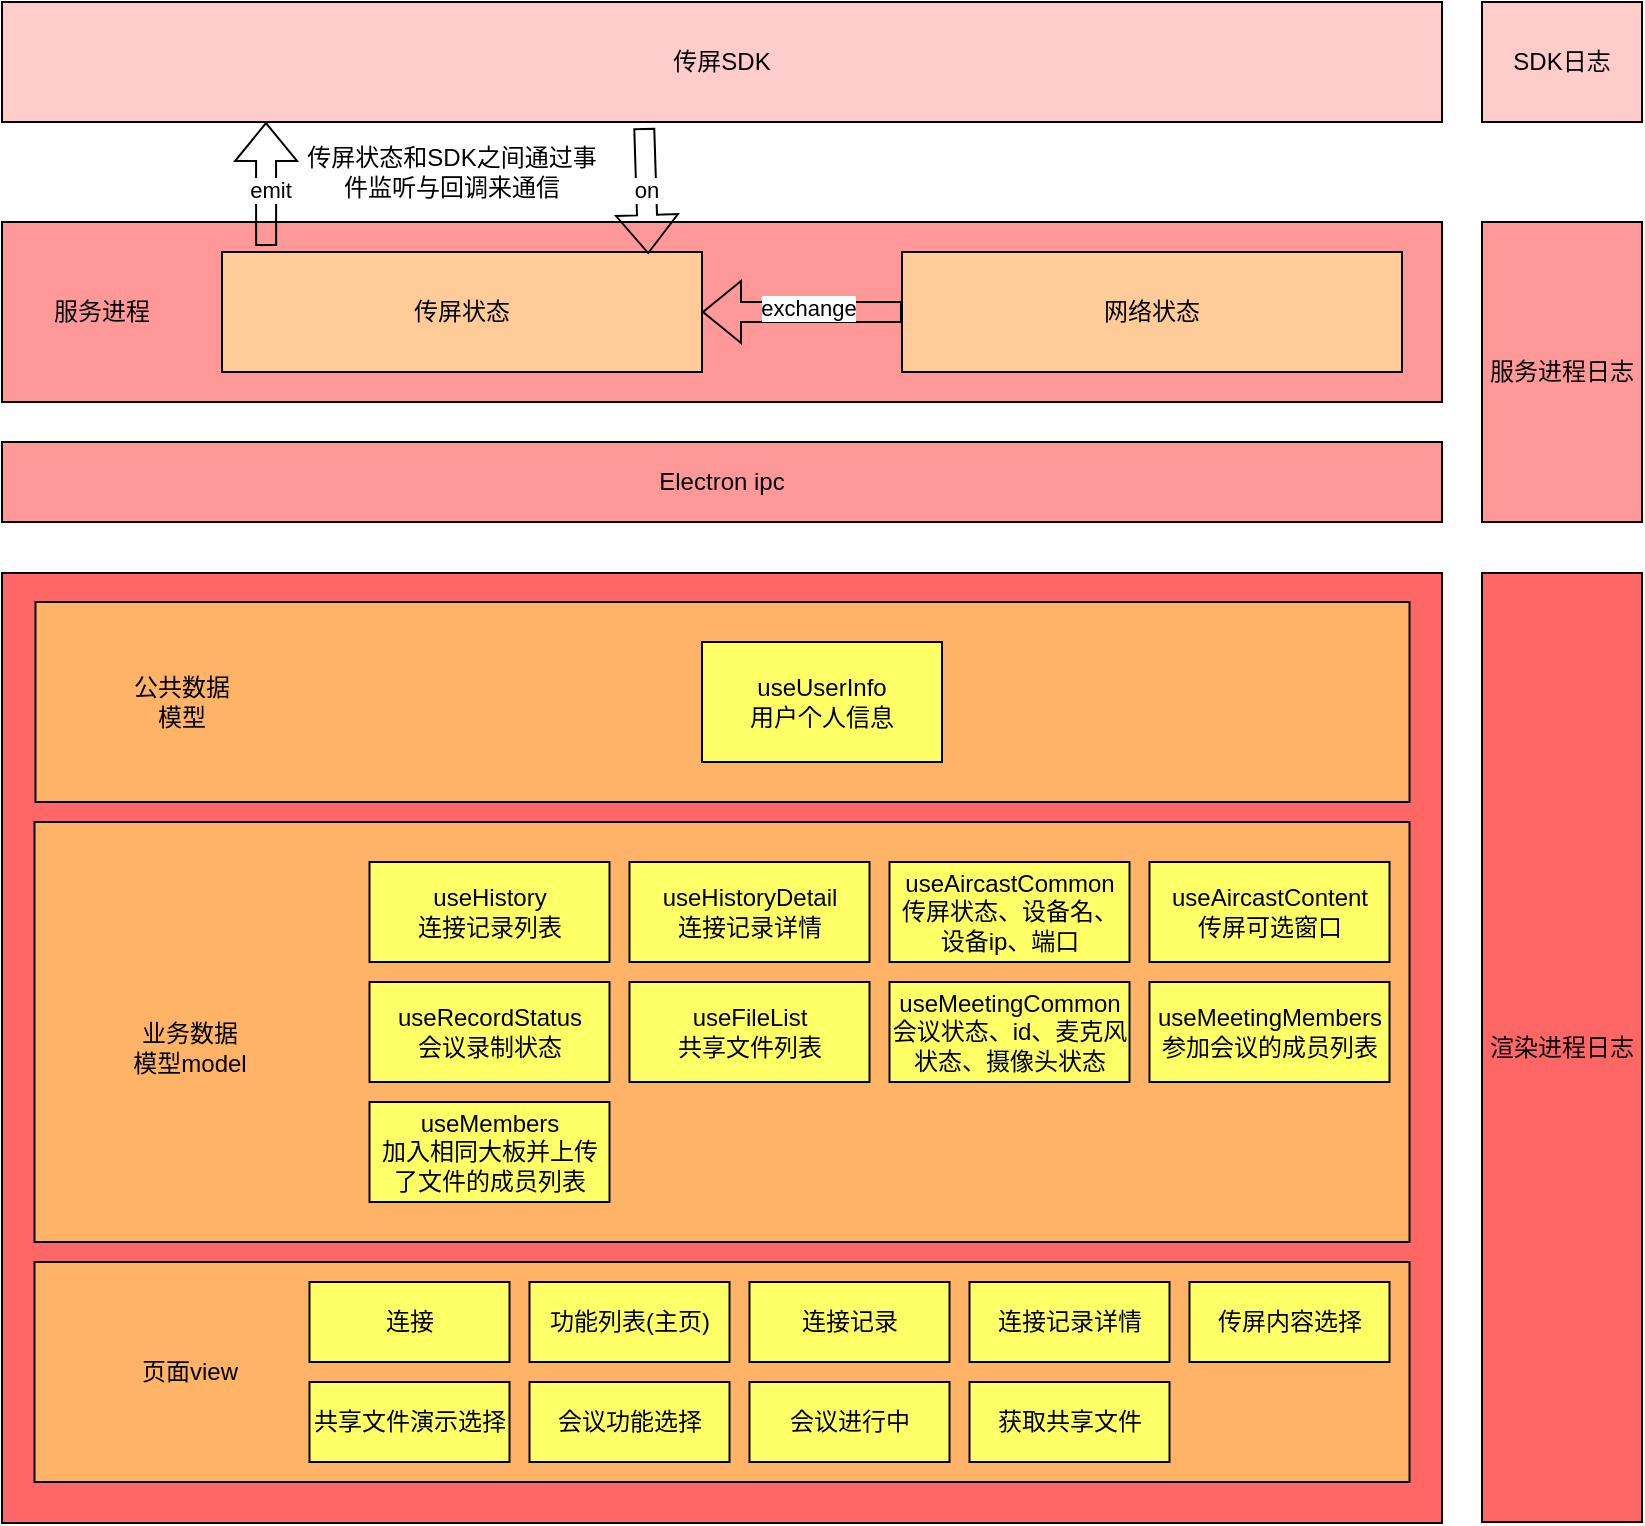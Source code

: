 <mxfile version="15.5.4" type="github">
  <diagram id="oEkb4R4ePAnymps7mvUW" name="Page-1">
    <mxGraphModel dx="2253" dy="826" grid="1" gridSize="10" guides="1" tooltips="1" connect="1" arrows="1" fold="1" page="1" pageScale="1" pageWidth="827" pageHeight="1169" math="0" shadow="0">
      <root>
        <mxCell id="0" />
        <mxCell id="1" parent="0" />
        <mxCell id="LoI9JoAHYq4iNbfU1Quv-1" value="" style="rounded=0;whiteSpace=wrap;html=1;fillColor=#FF9999;" vertex="1" parent="1">
          <mxGeometry x="-150" y="380" width="720" height="90" as="geometry" />
        </mxCell>
        <mxCell id="LoI9JoAHYq4iNbfU1Quv-2" value="传屏SDK" style="rounded=0;whiteSpace=wrap;html=1;fillColor=#FFCCCC;" vertex="1" parent="1">
          <mxGeometry x="-150" y="270" width="720" height="60" as="geometry" />
        </mxCell>
        <mxCell id="LoI9JoAHYq4iNbfU1Quv-3" value="传屏状态" style="rounded=0;whiteSpace=wrap;html=1;fillColor=#FFCC99;" vertex="1" parent="1">
          <mxGeometry x="-40" y="395" width="240" height="60" as="geometry" />
        </mxCell>
        <mxCell id="LoI9JoAHYq4iNbfU1Quv-4" value="网络状态" style="rounded=0;whiteSpace=wrap;html=1;fillColor=#FFCC99;" vertex="1" parent="1">
          <mxGeometry x="300" y="395" width="250" height="60" as="geometry" />
        </mxCell>
        <mxCell id="LoI9JoAHYq4iNbfU1Quv-6" value="Electron ipc" style="rounded=0;whiteSpace=wrap;html=1;fillColor=#FF9999;" vertex="1" parent="1">
          <mxGeometry x="-150" y="490" width="720" height="40" as="geometry" />
        </mxCell>
        <mxCell id="LoI9JoAHYq4iNbfU1Quv-7" value="服务进程" style="text;html=1;strokeColor=none;fillColor=none;align=center;verticalAlign=middle;whiteSpace=wrap;rounded=0;" vertex="1" parent="1">
          <mxGeometry x="-130" y="410" width="60" height="30" as="geometry" />
        </mxCell>
        <mxCell id="LoI9JoAHYq4iNbfU1Quv-8" value="" style="rounded=0;whiteSpace=wrap;html=1;fillColor=#FF6666;" vertex="1" parent="1">
          <mxGeometry x="-150" y="555.5" width="720" height="475" as="geometry" />
        </mxCell>
        <mxCell id="LoI9JoAHYq4iNbfU1Quv-9" value="服务进程日志" style="rounded=0;whiteSpace=wrap;html=1;fillColor=#FF9999;" vertex="1" parent="1">
          <mxGeometry x="590" y="380" width="80" height="150" as="geometry" />
        </mxCell>
        <mxCell id="LoI9JoAHYq4iNbfU1Quv-10" value="" style="shape=flexArrow;endArrow=classic;html=1;rounded=0;entryX=0.888;entryY=0.017;entryDx=0;entryDy=0;entryPerimeter=0;exitX=0.446;exitY=1.05;exitDx=0;exitDy=0;exitPerimeter=0;" edge="1" parent="1" source="LoI9JoAHYq4iNbfU1Quv-2" target="LoI9JoAHYq4iNbfU1Quv-3">
          <mxGeometry width="50" height="50" relative="1" as="geometry">
            <mxPoint x="321" y="300" as="sourcePoint" />
            <mxPoint x="390" y="300" as="targetPoint" />
            <Array as="points" />
          </mxGeometry>
        </mxCell>
        <mxCell id="LoI9JoAHYq4iNbfU1Quv-14" value="on" style="edgeLabel;html=1;align=center;verticalAlign=middle;resizable=0;points=[];" vertex="1" connectable="0" parent="LoI9JoAHYq4iNbfU1Quv-10">
          <mxGeometry x="-0.022" relative="1" as="geometry">
            <mxPoint as="offset" />
          </mxGeometry>
        </mxCell>
        <mxCell id="LoI9JoAHYq4iNbfU1Quv-11" value="" style="shape=flexArrow;endArrow=classic;html=1;rounded=0;exitX=0.092;exitY=-0.05;exitDx=0;exitDy=0;exitPerimeter=0;" edge="1" parent="1" source="LoI9JoAHYq4iNbfU1Quv-3">
          <mxGeometry width="50" height="50" relative="1" as="geometry">
            <mxPoint x="-50" y="370" as="sourcePoint" />
            <mxPoint x="-18" y="330" as="targetPoint" />
          </mxGeometry>
        </mxCell>
        <mxCell id="LoI9JoAHYq4iNbfU1Quv-13" value="emit" style="edgeLabel;html=1;align=center;verticalAlign=middle;resizable=0;points=[];" vertex="1" connectable="0" parent="LoI9JoAHYq4iNbfU1Quv-11">
          <mxGeometry x="-0.092" y="-2" relative="1" as="geometry">
            <mxPoint as="offset" />
          </mxGeometry>
        </mxCell>
        <mxCell id="LoI9JoAHYq4iNbfU1Quv-15" value="SDK日志" style="rounded=0;whiteSpace=wrap;html=1;fillColor=#FFCCCC;" vertex="1" parent="1">
          <mxGeometry x="590" y="270" width="80" height="60" as="geometry" />
        </mxCell>
        <mxCell id="LoI9JoAHYq4iNbfU1Quv-16" value="传屏状态和SDK之间通过事件监听与回调来通信" style="text;html=1;strokeColor=none;fillColor=none;align=center;verticalAlign=middle;whiteSpace=wrap;rounded=0;" vertex="1" parent="1">
          <mxGeometry y="340" width="150" height="30" as="geometry" />
        </mxCell>
        <mxCell id="LoI9JoAHYq4iNbfU1Quv-18" value="" style="shape=flexArrow;endArrow=classic;html=1;rounded=0;entryX=1;entryY=0.5;entryDx=0;entryDy=0;exitX=0;exitY=0.5;exitDx=0;exitDy=0;" edge="1" parent="1" source="LoI9JoAHYq4iNbfU1Quv-4" target="LoI9JoAHYq4iNbfU1Quv-3">
          <mxGeometry width="50" height="50" relative="1" as="geometry">
            <mxPoint x="240" y="450" as="sourcePoint" />
            <mxPoint x="250" y="400" as="targetPoint" />
          </mxGeometry>
        </mxCell>
        <mxCell id="LoI9JoAHYq4iNbfU1Quv-19" value="exchange" style="edgeLabel;html=1;align=center;verticalAlign=middle;resizable=0;points=[];" vertex="1" connectable="0" parent="LoI9JoAHYq4iNbfU1Quv-18">
          <mxGeometry x="-0.05" y="-2" relative="1" as="geometry">
            <mxPoint as="offset" />
          </mxGeometry>
        </mxCell>
        <mxCell id="LoI9JoAHYq4iNbfU1Quv-20" value="" style="rounded=0;whiteSpace=wrap;html=1;fillColor=#FFB366;" vertex="1" parent="1">
          <mxGeometry x="-133.75" y="900" width="687.5" height="110" as="geometry" />
        </mxCell>
        <mxCell id="LoI9JoAHYq4iNbfU1Quv-21" value="连接" style="rounded=0;whiteSpace=wrap;html=1;fillColor=#FFFF66;" vertex="1" parent="1">
          <mxGeometry x="3.75" y="910" width="100" height="40" as="geometry" />
        </mxCell>
        <mxCell id="LoI9JoAHYq4iNbfU1Quv-22" value="功能列表(主页)" style="rounded=0;whiteSpace=wrap;html=1;fillColor=#FFFF66;" vertex="1" parent="1">
          <mxGeometry x="113.75" y="910" width="100" height="40" as="geometry" />
        </mxCell>
        <mxCell id="LoI9JoAHYq4iNbfU1Quv-23" value="连接记录" style="rounded=0;whiteSpace=wrap;html=1;fillColor=#FFFF66;" vertex="1" parent="1">
          <mxGeometry x="223.75" y="910" width="100" height="40" as="geometry" />
        </mxCell>
        <mxCell id="LoI9JoAHYq4iNbfU1Quv-24" value="连接记录详情" style="rounded=0;whiteSpace=wrap;html=1;fillColor=#FFFF66;" vertex="1" parent="1">
          <mxGeometry x="333.75" y="910" width="100" height="40" as="geometry" />
        </mxCell>
        <mxCell id="LoI9JoAHYq4iNbfU1Quv-25" value="传屏内容选择" style="rounded=0;whiteSpace=wrap;html=1;fillColor=#FFFF66;" vertex="1" parent="1">
          <mxGeometry x="443.75" y="910" width="100" height="40" as="geometry" />
        </mxCell>
        <mxCell id="LoI9JoAHYq4iNbfU1Quv-26" value="共享文件演示选择" style="rounded=0;whiteSpace=wrap;html=1;fillColor=#FFFF66;" vertex="1" parent="1">
          <mxGeometry x="3.75" y="960" width="100" height="40" as="geometry" />
        </mxCell>
        <mxCell id="LoI9JoAHYq4iNbfU1Quv-27" value="会议功能选择" style="rounded=0;whiteSpace=wrap;html=1;fillColor=#FFFF66;" vertex="1" parent="1">
          <mxGeometry x="113.75" y="960" width="100" height="40" as="geometry" />
        </mxCell>
        <mxCell id="LoI9JoAHYq4iNbfU1Quv-28" value="会议进行中" style="rounded=0;whiteSpace=wrap;html=1;fillColor=#FFFF66;" vertex="1" parent="1">
          <mxGeometry x="223.75" y="960" width="100" height="40" as="geometry" />
        </mxCell>
        <mxCell id="LoI9JoAHYq4iNbfU1Quv-29" value="获取共享文件" style="rounded=0;whiteSpace=wrap;html=1;fillColor=#FFFF66;" vertex="1" parent="1">
          <mxGeometry x="333.75" y="960" width="100" height="40" as="geometry" />
        </mxCell>
        <mxCell id="LoI9JoAHYq4iNbfU1Quv-30" value="页面view" style="text;html=1;strokeColor=none;fillColor=none;align=center;verticalAlign=middle;whiteSpace=wrap;rounded=0;" vertex="1" parent="1">
          <mxGeometry x="-86.25" y="940" width="60" height="30" as="geometry" />
        </mxCell>
        <mxCell id="LoI9JoAHYq4iNbfU1Quv-31" value="" style="rounded=0;whiteSpace=wrap;html=1;fillColor=#FFB366;" vertex="1" parent="1">
          <mxGeometry x="-133.75" y="680" width="687.5" height="210" as="geometry" />
        </mxCell>
        <mxCell id="LoI9JoAHYq4iNbfU1Quv-32" value="useHistory&lt;br&gt;连接记录列表" style="rounded=0;whiteSpace=wrap;html=1;fillColor=#FFFF66;" vertex="1" parent="1">
          <mxGeometry x="33.75" y="700" width="120" height="50" as="geometry" />
        </mxCell>
        <mxCell id="LoI9JoAHYq4iNbfU1Quv-33" value="useHistoryDetail&lt;br&gt;连接记录详情" style="rounded=0;whiteSpace=wrap;html=1;fillColor=#FFFF66;" vertex="1" parent="1">
          <mxGeometry x="163.75" y="700" width="120" height="50" as="geometry" />
        </mxCell>
        <mxCell id="LoI9JoAHYq4iNbfU1Quv-34" value="useAircastCommon&lt;br&gt;传屏状态、设备名、设备ip、端口" style="rounded=0;whiteSpace=wrap;html=1;fillColor=#FFFF66;" vertex="1" parent="1">
          <mxGeometry x="293.75" y="700" width="120" height="50" as="geometry" />
        </mxCell>
        <mxCell id="LoI9JoAHYq4iNbfU1Quv-35" value="useAircastContent&lt;br&gt;传屏可选窗口" style="rounded=0;whiteSpace=wrap;html=1;fillColor=#FFFF66;" vertex="1" parent="1">
          <mxGeometry x="423.75" y="700" width="120" height="50" as="geometry" />
        </mxCell>
        <mxCell id="LoI9JoAHYq4iNbfU1Quv-38" value="useRecordStatus&lt;br&gt;会议录制状态" style="rounded=0;whiteSpace=wrap;html=1;fillColor=#FFFF66;" vertex="1" parent="1">
          <mxGeometry x="33.75" y="760" width="120" height="50" as="geometry" />
        </mxCell>
        <mxCell id="LoI9JoAHYq4iNbfU1Quv-39" value="useMembers&lt;br&gt;加入相同大板并上传了文件的成员列表" style="rounded=0;whiteSpace=wrap;html=1;fillColor=#FFFF66;" vertex="1" parent="1">
          <mxGeometry x="33.75" y="820" width="120" height="50" as="geometry" />
        </mxCell>
        <mxCell id="LoI9JoAHYq4iNbfU1Quv-40" value="useFileList&lt;br&gt;共享文件列表" style="rounded=0;whiteSpace=wrap;html=1;fillColor=#FFFF66;" vertex="1" parent="1">
          <mxGeometry x="163.75" y="760" width="120" height="50" as="geometry" />
        </mxCell>
        <mxCell id="LoI9JoAHYq4iNbfU1Quv-41" value="useMeetingCommon&lt;br&gt;会议状态、id、麦克风状态、摄像头状态" style="rounded=0;whiteSpace=wrap;html=1;fillColor=#FFFF66;" vertex="1" parent="1">
          <mxGeometry x="293.75" y="760" width="120" height="50" as="geometry" />
        </mxCell>
        <mxCell id="LoI9JoAHYq4iNbfU1Quv-42" value="useMeetingMembers&lt;br&gt;参加会议的成员列表" style="rounded=0;whiteSpace=wrap;html=1;fillColor=#FFFF66;" vertex="1" parent="1">
          <mxGeometry x="423.75" y="760" width="120" height="50" as="geometry" />
        </mxCell>
        <mxCell id="LoI9JoAHYq4iNbfU1Quv-43" value="业务数据模型model" style="text;html=1;strokeColor=none;fillColor=none;align=center;verticalAlign=middle;whiteSpace=wrap;rounded=0;" vertex="1" parent="1">
          <mxGeometry x="-86.25" y="778" width="60" height="30" as="geometry" />
        </mxCell>
        <mxCell id="LoI9JoAHYq4iNbfU1Quv-44" value="" style="rounded=0;whiteSpace=wrap;html=1;fillColor=#FFB366;" vertex="1" parent="1">
          <mxGeometry x="-133.25" y="570" width="687" height="100" as="geometry" />
        </mxCell>
        <mxCell id="LoI9JoAHYq4iNbfU1Quv-45" value="公共数据模型" style="text;html=1;strokeColor=none;fillColor=none;align=center;verticalAlign=middle;whiteSpace=wrap;rounded=0;" vertex="1" parent="1">
          <mxGeometry x="-90" y="605" width="60" height="30" as="geometry" />
        </mxCell>
        <mxCell id="LoI9JoAHYq4iNbfU1Quv-46" value="useUserInfo&lt;br&gt;用户个人信息" style="rounded=0;whiteSpace=wrap;html=1;fillColor=#FFFF66;" vertex="1" parent="1">
          <mxGeometry x="200" y="590" width="120" height="60" as="geometry" />
        </mxCell>
        <mxCell id="LoI9JoAHYq4iNbfU1Quv-47" value="渲染进程日志" style="rounded=0;whiteSpace=wrap;html=1;fillColor=#FF6666;" vertex="1" parent="1">
          <mxGeometry x="590" y="555.5" width="80" height="474.5" as="geometry" />
        </mxCell>
      </root>
    </mxGraphModel>
  </diagram>
</mxfile>
